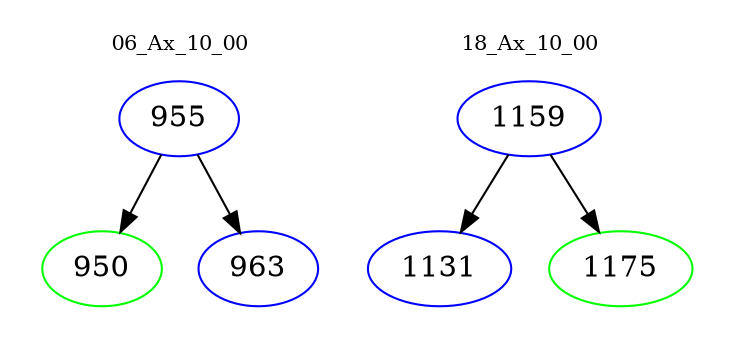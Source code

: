 digraph{
subgraph cluster_0 {
color = white
label = "06_Ax_10_00";
fontsize=10;
T0_955 [label="955", color="blue"]
T0_955 -> T0_950 [color="black"]
T0_950 [label="950", color="green"]
T0_955 -> T0_963 [color="black"]
T0_963 [label="963", color="blue"]
}
subgraph cluster_1 {
color = white
label = "18_Ax_10_00";
fontsize=10;
T1_1159 [label="1159", color="blue"]
T1_1159 -> T1_1131 [color="black"]
T1_1131 [label="1131", color="blue"]
T1_1159 -> T1_1175 [color="black"]
T1_1175 [label="1175", color="green"]
}
}
